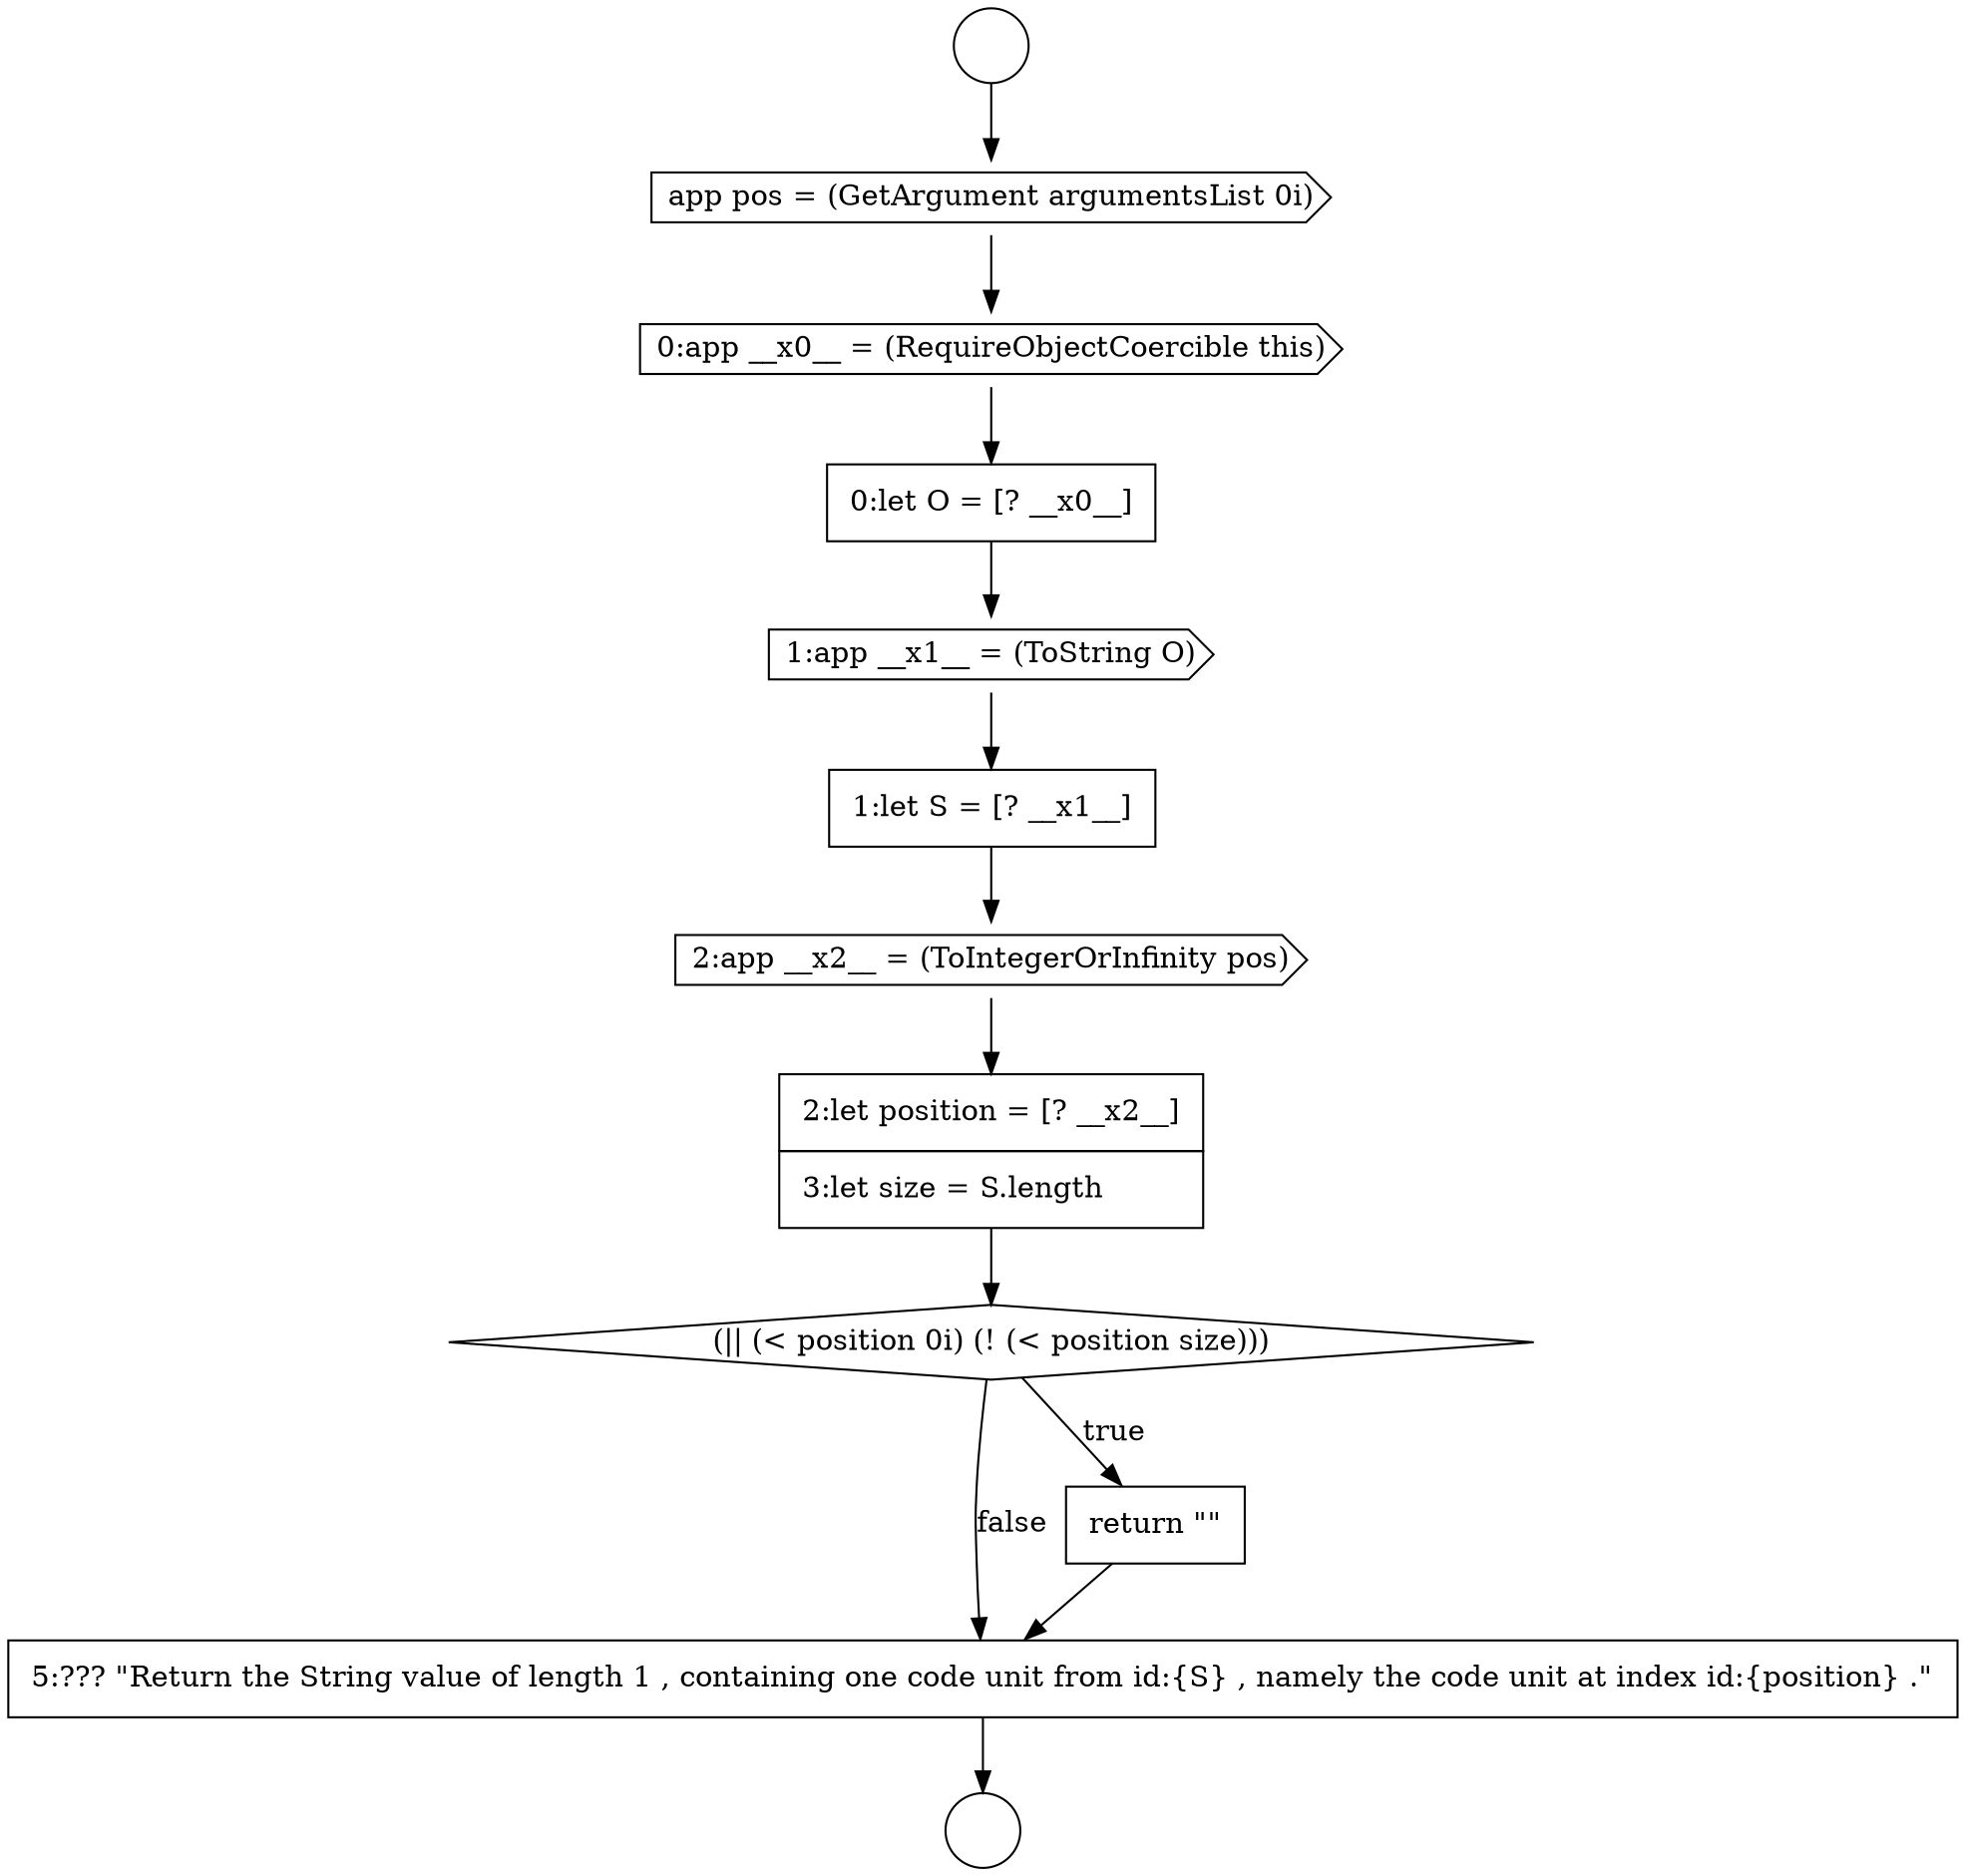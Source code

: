 digraph {
  node13971 [shape=none, margin=0, label=<<font color="black">
    <table border="0" cellborder="1" cellspacing="0" cellpadding="10">
      <tr><td align="left">2:let position = [? __x2__]</td></tr>
      <tr><td align="left">3:let size = S.length</td></tr>
    </table>
  </font>> color="black" fillcolor="white" style=filled]
  node13964 [shape=circle label=" " color="black" fillcolor="white" style=filled]
  node13968 [shape=cds, label=<<font color="black">1:app __x1__ = (ToString O)</font>> color="black" fillcolor="white" style=filled]
  node13963 [shape=circle label=" " color="black" fillcolor="white" style=filled]
  node13967 [shape=none, margin=0, label=<<font color="black">
    <table border="0" cellborder="1" cellspacing="0" cellpadding="10">
      <tr><td align="left">0:let O = [? __x0__]</td></tr>
    </table>
  </font>> color="black" fillcolor="white" style=filled]
  node13974 [shape=none, margin=0, label=<<font color="black">
    <table border="0" cellborder="1" cellspacing="0" cellpadding="10">
      <tr><td align="left">5:??? &quot;Return the String value of length 1 , containing one code unit from id:{S} , namely the code unit at index id:{position} .&quot;</td></tr>
    </table>
  </font>> color="black" fillcolor="white" style=filled]
  node13969 [shape=none, margin=0, label=<<font color="black">
    <table border="0" cellborder="1" cellspacing="0" cellpadding="10">
      <tr><td align="left">1:let S = [? __x1__]</td></tr>
    </table>
  </font>> color="black" fillcolor="white" style=filled]
  node13966 [shape=cds, label=<<font color="black">0:app __x0__ = (RequireObjectCoercible this)</font>> color="black" fillcolor="white" style=filled]
  node13965 [shape=cds, label=<<font color="black">app pos = (GetArgument argumentsList 0i)</font>> color="black" fillcolor="white" style=filled]
  node13970 [shape=cds, label=<<font color="black">2:app __x2__ = (ToIntegerOrInfinity pos)</font>> color="black" fillcolor="white" style=filled]
  node13973 [shape=none, margin=0, label=<<font color="black">
    <table border="0" cellborder="1" cellspacing="0" cellpadding="10">
      <tr><td align="left">return &quot;&quot;</td></tr>
    </table>
  </font>> color="black" fillcolor="white" style=filled]
  node13972 [shape=diamond, label=<<font color="black">(|| (&lt; position 0i) (! (&lt; position size)))</font>> color="black" fillcolor="white" style=filled]
  node13972 -> node13973 [label=<<font color="black">true</font>> color="black"]
  node13972 -> node13974 [label=<<font color="black">false</font>> color="black"]
  node13966 -> node13967 [ color="black"]
  node13965 -> node13966 [ color="black"]
  node13967 -> node13968 [ color="black"]
  node13968 -> node13969 [ color="black"]
  node13971 -> node13972 [ color="black"]
  node13973 -> node13974 [ color="black"]
  node13963 -> node13965 [ color="black"]
  node13974 -> node13964 [ color="black"]
  node13969 -> node13970 [ color="black"]
  node13970 -> node13971 [ color="black"]
}
